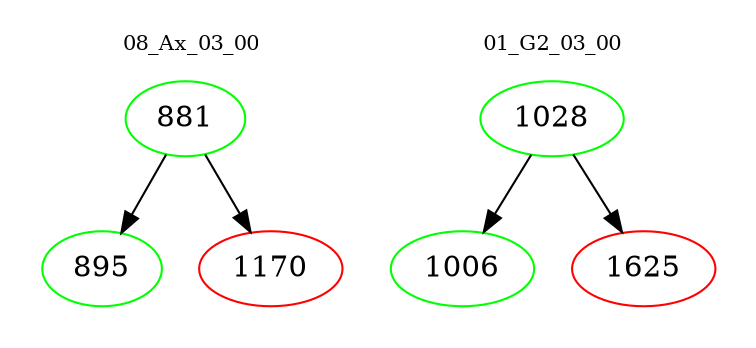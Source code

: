 digraph{
subgraph cluster_0 {
color = white
label = "08_Ax_03_00";
fontsize=10;
T0_881 [label="881", color="green"]
T0_881 -> T0_895 [color="black"]
T0_895 [label="895", color="green"]
T0_881 -> T0_1170 [color="black"]
T0_1170 [label="1170", color="red"]
}
subgraph cluster_1 {
color = white
label = "01_G2_03_00";
fontsize=10;
T1_1028 [label="1028", color="green"]
T1_1028 -> T1_1006 [color="black"]
T1_1006 [label="1006", color="green"]
T1_1028 -> T1_1625 [color="black"]
T1_1625 [label="1625", color="red"]
}
}
